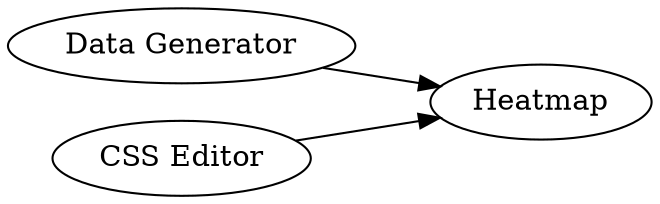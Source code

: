 digraph {
	2129 -> 2128
	2130 -> 2128
	2129 [label="Data Generator"]
	2130 [label="CSS Editor"]
	2128 [label=Heatmap]
	rankdir=LR
}
